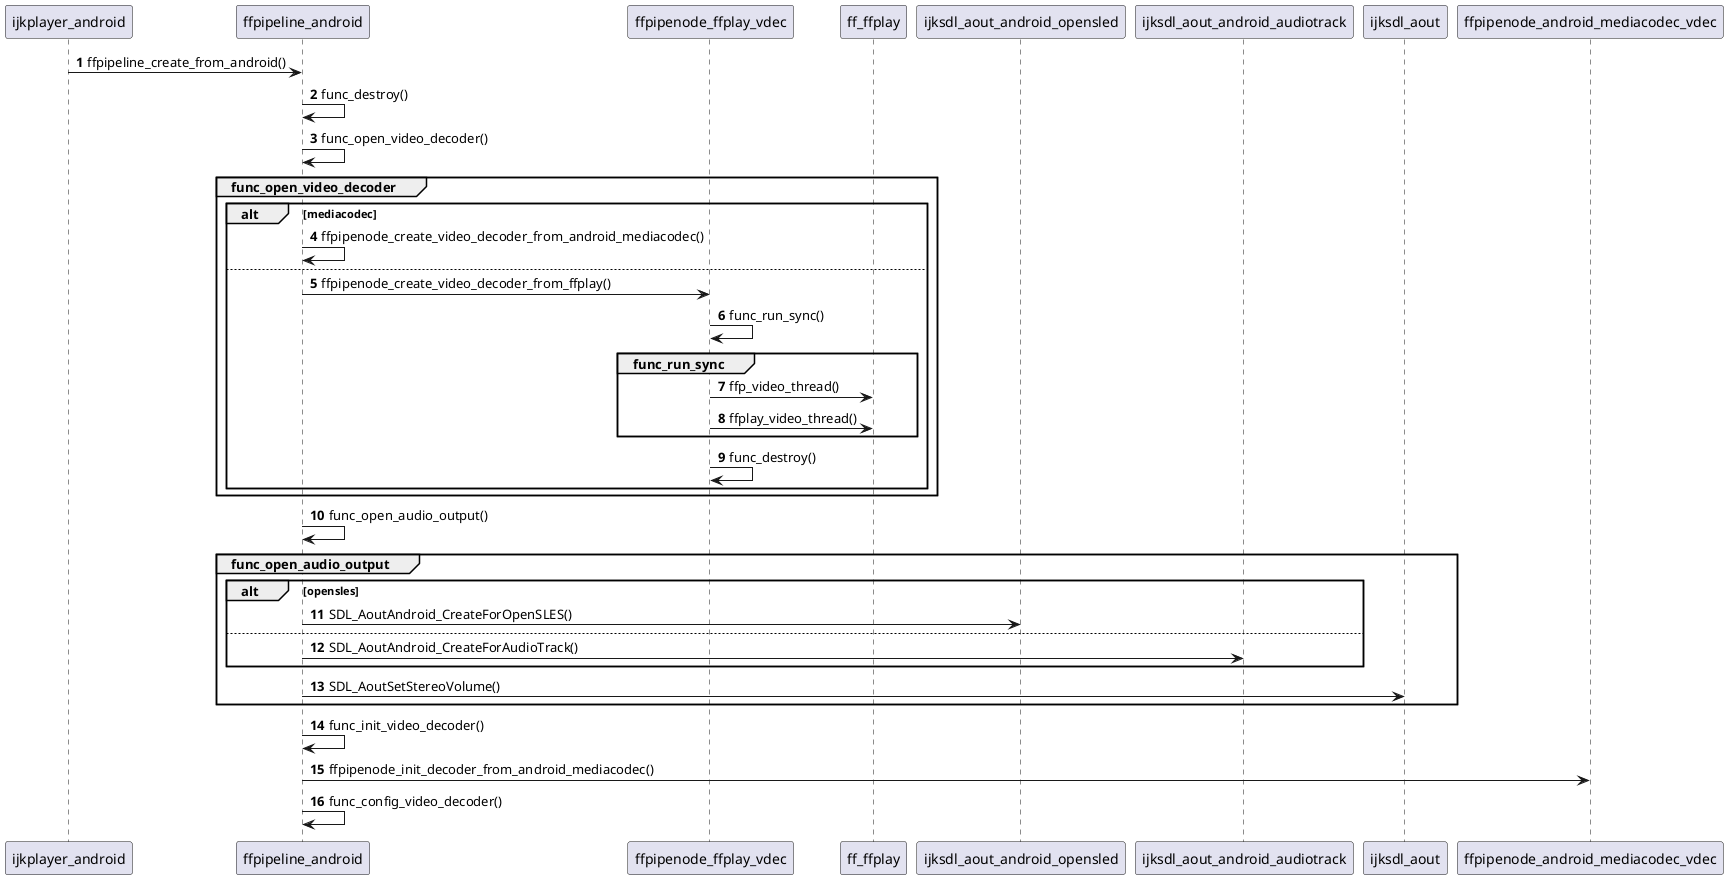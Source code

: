 @startuml
autonumber

ijkplayer_android -> ffpipeline_android:ffpipeline_create_from_android()

ffpipeline_android -> ffpipeline_android:func_destroy()

ffpipeline_android -> ffpipeline_android:func_open_video_decoder()

group func_open_video_decoder

    alt mediacodec
        ffpipeline_android -> ffpipeline_android:ffpipenode_create_video_decoder_from_android_mediacodec()
    else
        ffpipeline_android -> ffpipenode_ffplay_vdec:ffpipenode_create_video_decoder_from_ffplay()

        ffpipenode_ffplay_vdec -> ffpipenode_ffplay_vdec:func_run_sync()

        group func_run_sync

            ffpipenode_ffplay_vdec -> ff_ffplay:ffp_video_thread()

            ffpipenode_ffplay_vdec -> ff_ffplay:ffplay_video_thread()

        end

        ffpipenode_ffplay_vdec -> ffpipenode_ffplay_vdec:func_destroy()
    end

end

ffpipeline_android -> ffpipeline_android:func_open_audio_output()

group func_open_audio_output

    alt opensles

        ffpipeline_android -> ijksdl_aout_android_opensled:SDL_AoutAndroid_CreateForOpenSLES()

    else

        ffpipeline_android -> ijksdl_aout_android_audiotrack:SDL_AoutAndroid_CreateForAudioTrack()

    end

    ffpipeline_android -> ijksdl_aout:SDL_AoutSetStereoVolume()

end

ffpipeline_android -> ffpipeline_android:func_init_video_decoder()

ffpipeline_android -> ffpipenode_android_mediacodec_vdec:ffpipenode_init_decoder_from_android_mediacodec()

ffpipeline_android -> ffpipeline_android:func_config_video_decoder()

@enduml
